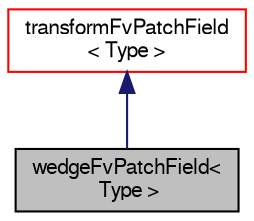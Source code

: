 digraph "wedgeFvPatchField&lt; Type &gt;"
{
  bgcolor="transparent";
  edge [fontname="FreeSans",fontsize="10",labelfontname="FreeSans",labelfontsize="10"];
  node [fontname="FreeSans",fontsize="10",shape=record];
  Node1 [label="wedgeFvPatchField\<\l Type \>",height=0.2,width=0.4,color="black", fillcolor="grey75", style="filled" fontcolor="black"];
  Node2 -> Node1 [dir="back",color="midnightblue",fontsize="10",style="solid",fontname="FreeSans"];
  Node2 [label="transformFvPatchField\l\< Type \>",height=0.2,width=0.4,color="red",URL="$a02588.html",tooltip="Foam::transformFvPatchField. "];
}
